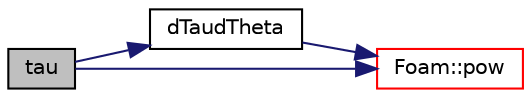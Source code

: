 digraph "tau"
{
  bgcolor="transparent";
  edge [fontname="Helvetica",fontsize="10",labelfontname="Helvetica",labelfontsize="10"];
  node [fontname="Helvetica",fontsize="10",shape=record];
  rankdir="LR";
  Node1 [label="tau",height=0.2,width=0.4,color="black", fillcolor="grey75", style="filled", fontcolor="black"];
  Node1 -> Node2 [color="midnightblue",fontsize="10",style="solid",fontname="Helvetica"];
  Node2 [label="dTaudTheta",height=0.2,width=0.4,color="black",URL="$a00975.html#ac9643c0c24e2e0045460e1ebe5cfa591",tooltip="Collision stress derivaive w.r.t. the volume fraction. "];
  Node2 -> Node3 [color="midnightblue",fontsize="10",style="solid",fontname="Helvetica"];
  Node3 [label="Foam::pow",height=0.2,width=0.4,color="red",URL="$a10887.html#a7500c8e9d27a442adc75e287de074c7c"];
  Node1 -> Node3 [color="midnightblue",fontsize="10",style="solid",fontname="Helvetica"];
}
